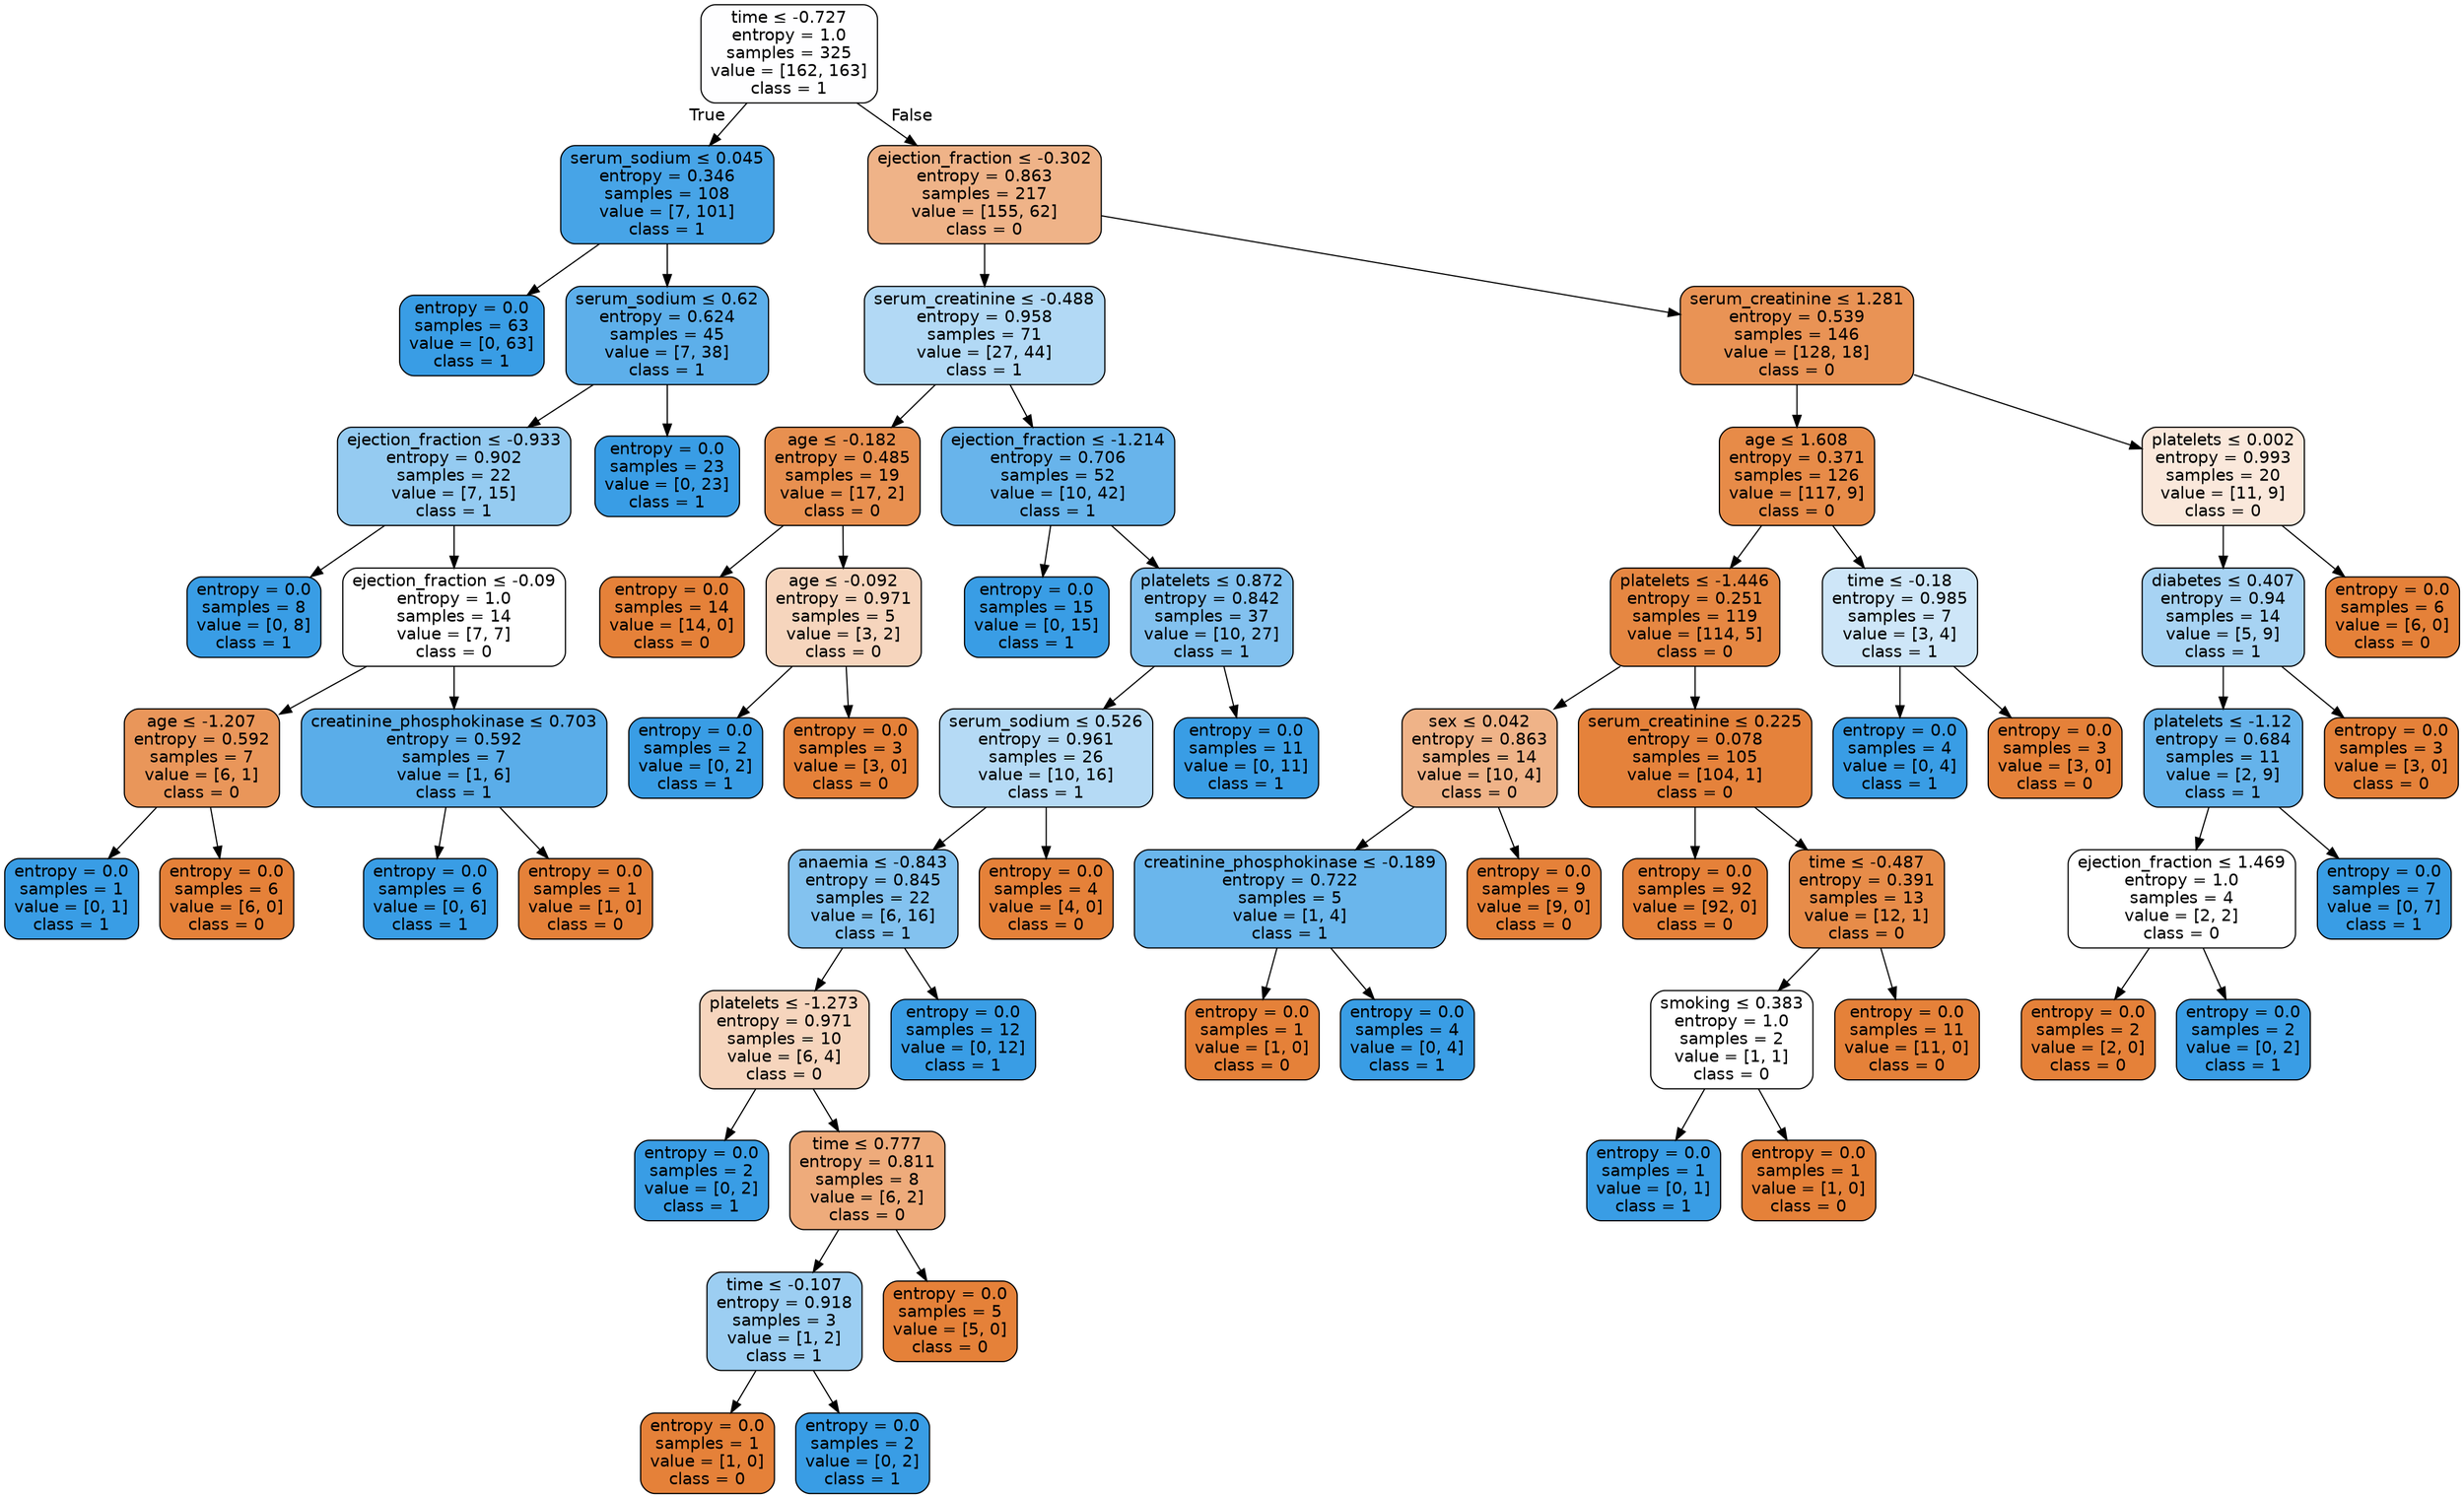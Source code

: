 digraph Tree {
node [shape=box, style="filled, rounded", color="black", fontname=helvetica] ;
edge [fontname=helvetica] ;
0 [label=<time &le; -0.727<br/>entropy = 1.0<br/>samples = 325<br/>value = [162, 163]<br/>class = 1>, fillcolor="#fefeff"] ;
1 [label=<serum_sodium &le; 0.045<br/>entropy = 0.346<br/>samples = 108<br/>value = [7, 101]<br/>class = 1>, fillcolor="#47a4e7"] ;
0 -> 1 [labeldistance=2.5, labelangle=45, headlabel="True"] ;
2 [label=<entropy = 0.0<br/>samples = 63<br/>value = [0, 63]<br/>class = 1>, fillcolor="#399de5"] ;
1 -> 2 ;
3 [label=<serum_sodium &le; 0.62<br/>entropy = 0.624<br/>samples = 45<br/>value = [7, 38]<br/>class = 1>, fillcolor="#5dafea"] ;
1 -> 3 ;
4 [label=<ejection_fraction &le; -0.933<br/>entropy = 0.902<br/>samples = 22<br/>value = [7, 15]<br/>class = 1>, fillcolor="#95cbf1"] ;
3 -> 4 ;
5 [label=<entropy = 0.0<br/>samples = 8<br/>value = [0, 8]<br/>class = 1>, fillcolor="#399de5"] ;
4 -> 5 ;
6 [label=<ejection_fraction &le; -0.09<br/>entropy = 1.0<br/>samples = 14<br/>value = [7, 7]<br/>class = 0>, fillcolor="#ffffff"] ;
4 -> 6 ;
7 [label=<age &le; -1.207<br/>entropy = 0.592<br/>samples = 7<br/>value = [6, 1]<br/>class = 0>, fillcolor="#e9965a"] ;
6 -> 7 ;
8 [label=<entropy = 0.0<br/>samples = 1<br/>value = [0, 1]<br/>class = 1>, fillcolor="#399de5"] ;
7 -> 8 ;
9 [label=<entropy = 0.0<br/>samples = 6<br/>value = [6, 0]<br/>class = 0>, fillcolor="#e58139"] ;
7 -> 9 ;
10 [label=<creatinine_phosphokinase &le; 0.703<br/>entropy = 0.592<br/>samples = 7<br/>value = [1, 6]<br/>class = 1>, fillcolor="#5aade9"] ;
6 -> 10 ;
11 [label=<entropy = 0.0<br/>samples = 6<br/>value = [0, 6]<br/>class = 1>, fillcolor="#399de5"] ;
10 -> 11 ;
12 [label=<entropy = 0.0<br/>samples = 1<br/>value = [1, 0]<br/>class = 0>, fillcolor="#e58139"] ;
10 -> 12 ;
13 [label=<entropy = 0.0<br/>samples = 23<br/>value = [0, 23]<br/>class = 1>, fillcolor="#399de5"] ;
3 -> 13 ;
14 [label=<ejection_fraction &le; -0.302<br/>entropy = 0.863<br/>samples = 217<br/>value = [155, 62]<br/>class = 0>, fillcolor="#efb388"] ;
0 -> 14 [labeldistance=2.5, labelangle=-45, headlabel="False"] ;
15 [label=<serum_creatinine &le; -0.488<br/>entropy = 0.958<br/>samples = 71<br/>value = [27, 44]<br/>class = 1>, fillcolor="#b2d9f5"] ;
14 -> 15 ;
16 [label=<age &le; -0.182<br/>entropy = 0.485<br/>samples = 19<br/>value = [17, 2]<br/>class = 0>, fillcolor="#e89050"] ;
15 -> 16 ;
17 [label=<entropy = 0.0<br/>samples = 14<br/>value = [14, 0]<br/>class = 0>, fillcolor="#e58139"] ;
16 -> 17 ;
18 [label=<age &le; -0.092<br/>entropy = 0.971<br/>samples = 5<br/>value = [3, 2]<br/>class = 0>, fillcolor="#f6d5bd"] ;
16 -> 18 ;
19 [label=<entropy = 0.0<br/>samples = 2<br/>value = [0, 2]<br/>class = 1>, fillcolor="#399de5"] ;
18 -> 19 ;
20 [label=<entropy = 0.0<br/>samples = 3<br/>value = [3, 0]<br/>class = 0>, fillcolor="#e58139"] ;
18 -> 20 ;
21 [label=<ejection_fraction &le; -1.214<br/>entropy = 0.706<br/>samples = 52<br/>value = [10, 42]<br/>class = 1>, fillcolor="#68b4eb"] ;
15 -> 21 ;
22 [label=<entropy = 0.0<br/>samples = 15<br/>value = [0, 15]<br/>class = 1>, fillcolor="#399de5"] ;
21 -> 22 ;
23 [label=<platelets &le; 0.872<br/>entropy = 0.842<br/>samples = 37<br/>value = [10, 27]<br/>class = 1>, fillcolor="#82c1ef"] ;
21 -> 23 ;
24 [label=<serum_sodium &le; 0.526<br/>entropy = 0.961<br/>samples = 26<br/>value = [10, 16]<br/>class = 1>, fillcolor="#b5daf5"] ;
23 -> 24 ;
25 [label=<anaemia &le; -0.843<br/>entropy = 0.845<br/>samples = 22<br/>value = [6, 16]<br/>class = 1>, fillcolor="#83c2ef"] ;
24 -> 25 ;
26 [label=<platelets &le; -1.273<br/>entropy = 0.971<br/>samples = 10<br/>value = [6, 4]<br/>class = 0>, fillcolor="#f6d5bd"] ;
25 -> 26 ;
27 [label=<entropy = 0.0<br/>samples = 2<br/>value = [0, 2]<br/>class = 1>, fillcolor="#399de5"] ;
26 -> 27 ;
28 [label=<time &le; 0.777<br/>entropy = 0.811<br/>samples = 8<br/>value = [6, 2]<br/>class = 0>, fillcolor="#eeab7b"] ;
26 -> 28 ;
29 [label=<time &le; -0.107<br/>entropy = 0.918<br/>samples = 3<br/>value = [1, 2]<br/>class = 1>, fillcolor="#9ccef2"] ;
28 -> 29 ;
30 [label=<entropy = 0.0<br/>samples = 1<br/>value = [1, 0]<br/>class = 0>, fillcolor="#e58139"] ;
29 -> 30 ;
31 [label=<entropy = 0.0<br/>samples = 2<br/>value = [0, 2]<br/>class = 1>, fillcolor="#399de5"] ;
29 -> 31 ;
32 [label=<entropy = 0.0<br/>samples = 5<br/>value = [5, 0]<br/>class = 0>, fillcolor="#e58139"] ;
28 -> 32 ;
33 [label=<entropy = 0.0<br/>samples = 12<br/>value = [0, 12]<br/>class = 1>, fillcolor="#399de5"] ;
25 -> 33 ;
34 [label=<entropy = 0.0<br/>samples = 4<br/>value = [4, 0]<br/>class = 0>, fillcolor="#e58139"] ;
24 -> 34 ;
35 [label=<entropy = 0.0<br/>samples = 11<br/>value = [0, 11]<br/>class = 1>, fillcolor="#399de5"] ;
23 -> 35 ;
36 [label=<serum_creatinine &le; 1.281<br/>entropy = 0.539<br/>samples = 146<br/>value = [128, 18]<br/>class = 0>, fillcolor="#e99355"] ;
14 -> 36 ;
37 [label=<age &le; 1.608<br/>entropy = 0.371<br/>samples = 126<br/>value = [117, 9]<br/>class = 0>, fillcolor="#e78b48"] ;
36 -> 37 ;
38 [label=<platelets &le; -1.446<br/>entropy = 0.251<br/>samples = 119<br/>value = [114, 5]<br/>class = 0>, fillcolor="#e68742"] ;
37 -> 38 ;
39 [label=<sex &le; 0.042<br/>entropy = 0.863<br/>samples = 14<br/>value = [10, 4]<br/>class = 0>, fillcolor="#efb388"] ;
38 -> 39 ;
40 [label=<creatinine_phosphokinase &le; -0.189<br/>entropy = 0.722<br/>samples = 5<br/>value = [1, 4]<br/>class = 1>, fillcolor="#6ab6ec"] ;
39 -> 40 ;
41 [label=<entropy = 0.0<br/>samples = 1<br/>value = [1, 0]<br/>class = 0>, fillcolor="#e58139"] ;
40 -> 41 ;
42 [label=<entropy = 0.0<br/>samples = 4<br/>value = [0, 4]<br/>class = 1>, fillcolor="#399de5"] ;
40 -> 42 ;
43 [label=<entropy = 0.0<br/>samples = 9<br/>value = [9, 0]<br/>class = 0>, fillcolor="#e58139"] ;
39 -> 43 ;
44 [label=<serum_creatinine &le; 0.225<br/>entropy = 0.078<br/>samples = 105<br/>value = [104, 1]<br/>class = 0>, fillcolor="#e5823b"] ;
38 -> 44 ;
45 [label=<entropy = 0.0<br/>samples = 92<br/>value = [92, 0]<br/>class = 0>, fillcolor="#e58139"] ;
44 -> 45 ;
46 [label=<time &le; -0.487<br/>entropy = 0.391<br/>samples = 13<br/>value = [12, 1]<br/>class = 0>, fillcolor="#e78c49"] ;
44 -> 46 ;
47 [label=<smoking &le; 0.383<br/>entropy = 1.0<br/>samples = 2<br/>value = [1, 1]<br/>class = 0>, fillcolor="#ffffff"] ;
46 -> 47 ;
48 [label=<entropy = 0.0<br/>samples = 1<br/>value = [0, 1]<br/>class = 1>, fillcolor="#399de5"] ;
47 -> 48 ;
49 [label=<entropy = 0.0<br/>samples = 1<br/>value = [1, 0]<br/>class = 0>, fillcolor="#e58139"] ;
47 -> 49 ;
50 [label=<entropy = 0.0<br/>samples = 11<br/>value = [11, 0]<br/>class = 0>, fillcolor="#e58139"] ;
46 -> 50 ;
51 [label=<time &le; -0.18<br/>entropy = 0.985<br/>samples = 7<br/>value = [3, 4]<br/>class = 1>, fillcolor="#cee6f8"] ;
37 -> 51 ;
52 [label=<entropy = 0.0<br/>samples = 4<br/>value = [0, 4]<br/>class = 1>, fillcolor="#399de5"] ;
51 -> 52 ;
53 [label=<entropy = 0.0<br/>samples = 3<br/>value = [3, 0]<br/>class = 0>, fillcolor="#e58139"] ;
51 -> 53 ;
54 [label=<platelets &le; 0.002<br/>entropy = 0.993<br/>samples = 20<br/>value = [11, 9]<br/>class = 0>, fillcolor="#fae8db"] ;
36 -> 54 ;
55 [label=<diabetes &le; 0.407<br/>entropy = 0.94<br/>samples = 14<br/>value = [5, 9]<br/>class = 1>, fillcolor="#a7d3f3"] ;
54 -> 55 ;
56 [label=<platelets &le; -1.12<br/>entropy = 0.684<br/>samples = 11<br/>value = [2, 9]<br/>class = 1>, fillcolor="#65b3eb"] ;
55 -> 56 ;
57 [label=<ejection_fraction &le; 1.469<br/>entropy = 1.0<br/>samples = 4<br/>value = [2, 2]<br/>class = 0>, fillcolor="#ffffff"] ;
56 -> 57 ;
58 [label=<entropy = 0.0<br/>samples = 2<br/>value = [2, 0]<br/>class = 0>, fillcolor="#e58139"] ;
57 -> 58 ;
59 [label=<entropy = 0.0<br/>samples = 2<br/>value = [0, 2]<br/>class = 1>, fillcolor="#399de5"] ;
57 -> 59 ;
60 [label=<entropy = 0.0<br/>samples = 7<br/>value = [0, 7]<br/>class = 1>, fillcolor="#399de5"] ;
56 -> 60 ;
61 [label=<entropy = 0.0<br/>samples = 3<br/>value = [3, 0]<br/>class = 0>, fillcolor="#e58139"] ;
55 -> 61 ;
62 [label=<entropy = 0.0<br/>samples = 6<br/>value = [6, 0]<br/>class = 0>, fillcolor="#e58139"] ;
54 -> 62 ;
}